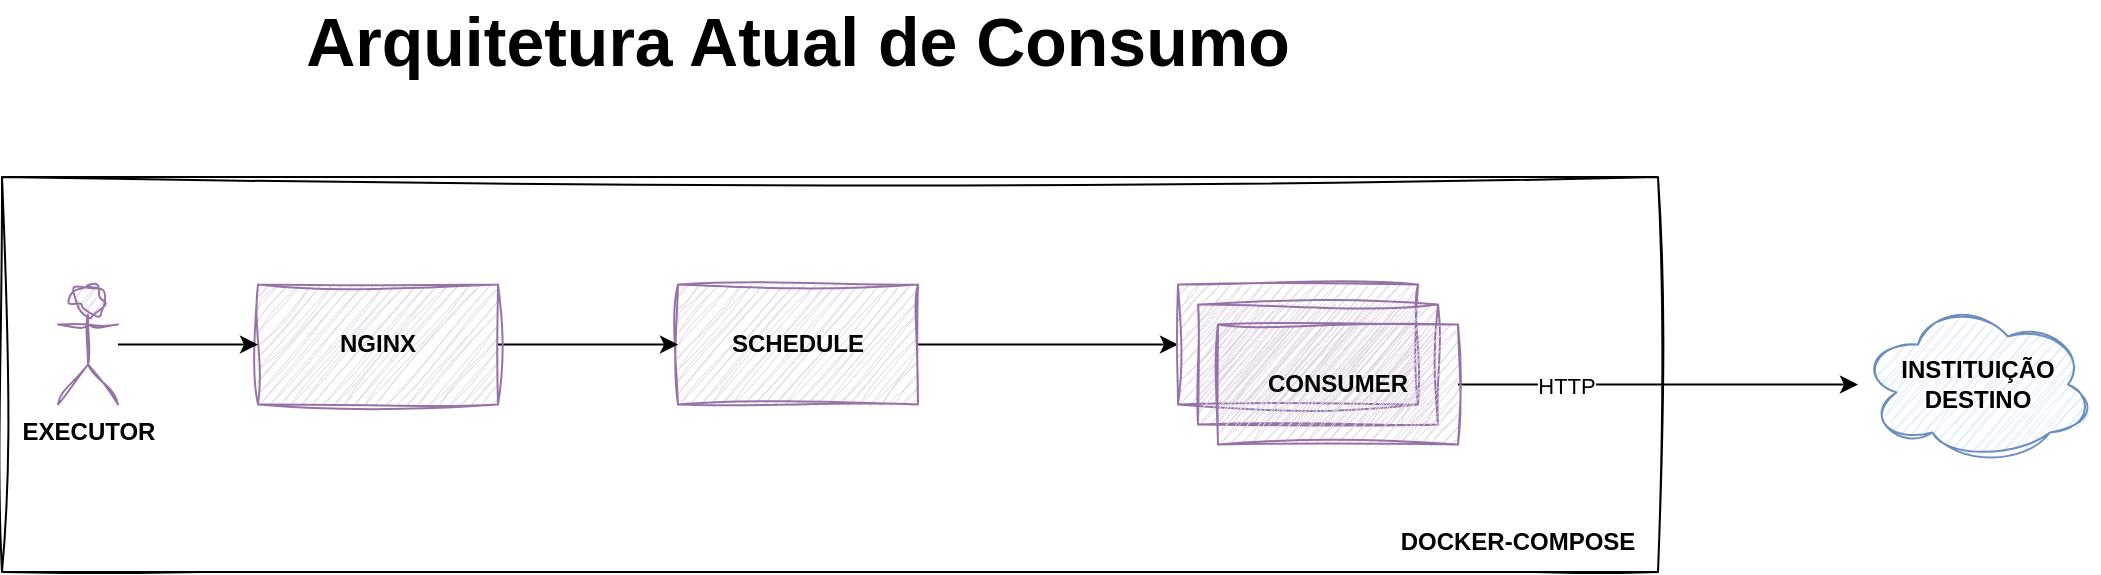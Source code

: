 <mxfile version="24.5.2" type="device" pages="2">
  <diagram name="Current Solution Diagram" id="SmVAS8wxk-e0O6hkKdh2">
    <mxGraphModel dx="2311" dy="893" grid="1" gridSize="10" guides="1" tooltips="1" connect="1" arrows="1" fold="1" page="1" pageScale="1" pageWidth="827" pageHeight="1169" math="0" shadow="0">
      <root>
        <mxCell id="1Sn5qjvIyfmqmLj29Nq7-0" />
        <mxCell id="1Sn5qjvIyfmqmLj29Nq7-1" parent="1Sn5qjvIyfmqmLj29Nq7-0" />
        <mxCell id="1Sn5qjvIyfmqmLj29Nq7-4" value="" style="rounded=0;whiteSpace=wrap;html=1;sketch=1;curveFitting=1;jiggle=2;" vertex="1" parent="1Sn5qjvIyfmqmLj29Nq7-1">
          <mxGeometry x="42" y="122.5" width="828" height="197.5" as="geometry" />
        </mxCell>
        <mxCell id="6TBxEZa9XlSw697S03nP-1" style="edgeStyle=orthogonalEdgeStyle;rounded=0;orthogonalLoop=1;jettySize=auto;html=1;entryX=0;entryY=0.5;entryDx=0;entryDy=0;" edge="1" parent="1Sn5qjvIyfmqmLj29Nq7-1" source="1Sn5qjvIyfmqmLj29Nq7-6" target="1Sn5qjvIyfmqmLj29Nq7-8">
          <mxGeometry relative="1" as="geometry" />
        </mxCell>
        <mxCell id="1Sn5qjvIyfmqmLj29Nq7-6" value="SCHEDULE" style="rounded=0;whiteSpace=wrap;html=1;sketch=1;curveFitting=1;jiggle=2;fillColor=#e1d5e7;strokeColor=#9673a6;fontStyle=1" vertex="1" parent="1Sn5qjvIyfmqmLj29Nq7-1">
          <mxGeometry x="380" y="176.25" width="120" height="60" as="geometry" />
        </mxCell>
        <mxCell id="1Sn5qjvIyfmqmLj29Nq7-8" value="" style="rounded=0;whiteSpace=wrap;html=1;sketch=1;curveFitting=1;jiggle=2;fillColor=#e1d5e7;strokeColor=#9673a6;" vertex="1" parent="1Sn5qjvIyfmqmLj29Nq7-1">
          <mxGeometry x="630" y="176.25" width="120" height="60" as="geometry" />
        </mxCell>
        <mxCell id="1Sn5qjvIyfmqmLj29Nq7-9" value="" style="rounded=0;whiteSpace=wrap;html=1;sketch=1;curveFitting=1;jiggle=2;fillColor=#e1d5e7;strokeColor=#9673a6;" vertex="1" parent="1Sn5qjvIyfmqmLj29Nq7-1">
          <mxGeometry x="640" y="186.25" width="120" height="60" as="geometry" />
        </mxCell>
        <mxCell id="1Sn5qjvIyfmqmLj29Nq7-11" style="edgeStyle=orthogonalEdgeStyle;rounded=0;orthogonalLoop=1;jettySize=auto;html=1;exitX=1;exitY=0.5;exitDx=0;exitDy=0;" edge="1" parent="1Sn5qjvIyfmqmLj29Nq7-1" source="1Sn5qjvIyfmqmLj29Nq7-13" target="1Sn5qjvIyfmqmLj29Nq7-16">
          <mxGeometry relative="1" as="geometry" />
        </mxCell>
        <mxCell id="1Sn5qjvIyfmqmLj29Nq7-12" value="HTTP" style="edgeLabel;html=1;align=center;verticalAlign=middle;resizable=0;points=[];" vertex="1" connectable="0" parent="1Sn5qjvIyfmqmLj29Nq7-11">
          <mxGeometry x="-0.324" y="-1" relative="1" as="geometry">
            <mxPoint x="-14" y="-1" as="offset" />
          </mxGeometry>
        </mxCell>
        <mxCell id="1Sn5qjvIyfmqmLj29Nq7-13" value="CONSUMER" style="rounded=0;whiteSpace=wrap;html=1;sketch=1;curveFitting=1;jiggle=2;fillColor=#e1d5e7;strokeColor=#9673a6;fontStyle=1" vertex="1" parent="1Sn5qjvIyfmqmLj29Nq7-1">
          <mxGeometry x="650" y="196.25" width="120" height="60" as="geometry" />
        </mxCell>
        <mxCell id="1Sn5qjvIyfmqmLj29Nq7-16" value="INSTITUIÇÃO&lt;div&gt;DESTINO&lt;/div&gt;" style="ellipse;shape=cloud;whiteSpace=wrap;html=1;sketch=1;curveFitting=1;jiggle=2;fillColor=#dae8fc;strokeColor=#6c8ebf;fontStyle=1" vertex="1" parent="1Sn5qjvIyfmqmLj29Nq7-1">
          <mxGeometry x="970" y="186.25" width="120" height="80" as="geometry" />
        </mxCell>
        <mxCell id="1Sn5qjvIyfmqmLj29Nq7-17" value="&lt;b&gt;&lt;font style=&quot;font-size: 34px;&quot;&gt;Arquitetura Atual de Consumo&lt;/font&gt;&lt;/b&gt;" style="text;html=1;strokeColor=none;fillColor=none;align=center;verticalAlign=middle;whiteSpace=wrap;rounded=0;" vertex="1" parent="1Sn5qjvIyfmqmLj29Nq7-1">
          <mxGeometry x="82.25" y="40" width="715.5" height="30" as="geometry" />
        </mxCell>
        <mxCell id="1Sn5qjvIyfmqmLj29Nq7-18" value="DOCKER-COMPOSE" style="text;html=1;strokeColor=none;fillColor=none;align=center;verticalAlign=middle;whiteSpace=wrap;rounded=0;fontStyle=1" vertex="1" parent="1Sn5qjvIyfmqmLj29Nq7-1">
          <mxGeometry x="730" y="290" width="140" height="30" as="geometry" />
        </mxCell>
        <mxCell id="1Sn5qjvIyfmqmLj29Nq7-25" style="edgeStyle=orthogonalEdgeStyle;rounded=0;orthogonalLoop=1;jettySize=auto;html=1;entryX=0;entryY=0.5;entryDx=0;entryDy=0;" edge="1" parent="1Sn5qjvIyfmqmLj29Nq7-1" source="1Sn5qjvIyfmqmLj29Nq7-26" target="1Sn5qjvIyfmqmLj29Nq7-6">
          <mxGeometry relative="1" as="geometry" />
        </mxCell>
        <mxCell id="1Sn5qjvIyfmqmLj29Nq7-26" value="NGINX" style="rounded=0;whiteSpace=wrap;html=1;sketch=1;curveFitting=1;jiggle=2;fillColor=#e1d5e7;strokeColor=#9673a6;fontStyle=1" vertex="1" parent="1Sn5qjvIyfmqmLj29Nq7-1">
          <mxGeometry x="170" y="176.25" width="120" height="60" as="geometry" />
        </mxCell>
        <mxCell id="1Sn5qjvIyfmqmLj29Nq7-33" style="edgeStyle=orthogonalEdgeStyle;rounded=0;orthogonalLoop=1;jettySize=auto;html=1;entryX=0;entryY=0.5;entryDx=0;entryDy=0;" edge="1" parent="1Sn5qjvIyfmqmLj29Nq7-1" source="1Sn5qjvIyfmqmLj29Nq7-34" target="1Sn5qjvIyfmqmLj29Nq7-26">
          <mxGeometry relative="1" as="geometry" />
        </mxCell>
        <mxCell id="1Sn5qjvIyfmqmLj29Nq7-34" value="&lt;b&gt;EXECUTOR&lt;/b&gt;" style="shape=umlActor;verticalLabelPosition=bottom;verticalAlign=top;html=1;outlineConnect=0;fillColor=#e1d5e7;strokeColor=#9673a6;sketch=1;curveFitting=1;jiggle=2;" vertex="1" parent="1Sn5qjvIyfmqmLj29Nq7-1">
          <mxGeometry x="70" y="176.25" width="30" height="60" as="geometry" />
        </mxCell>
      </root>
    </mxGraphModel>
  </diagram>
  <diagram name="Experimental Solution Diagram" id="08gtH_MeU3hzU8RNGy5A">
    <mxGraphModel dx="2311" dy="893" grid="1" gridSize="10" guides="1" tooltips="1" connect="1" arrows="1" fold="1" page="1" pageScale="1" pageWidth="827" pageHeight="1169" math="0" shadow="0">
      <root>
        <mxCell id="1T9NpHHnENRjL3NU3mAY-0" />
        <mxCell id="1T9NpHHnENRjL3NU3mAY-1" parent="1T9NpHHnENRjL3NU3mAY-0" />
        <mxCell id="3jsIKIYwhPl8_fi7x_D_-9" value="" style="rounded=0;whiteSpace=wrap;html=1;sketch=1;curveFitting=1;jiggle=2;" vertex="1" parent="1T9NpHHnENRjL3NU3mAY-1">
          <mxGeometry x="42" y="620" width="1080" height="140" as="geometry" />
        </mxCell>
        <mxCell id="3jsIKIYwhPl8_fi7x_D_-10" style="edgeStyle=orthogonalEdgeStyle;rounded=0;orthogonalLoop=1;jettySize=auto;html=1;exitX=0.5;exitY=1;exitDx=0;exitDy=0;entryX=0.5;entryY=0;entryDx=0;entryDy=0;" edge="1" parent="1T9NpHHnENRjL3NU3mAY-1" source="1T9NpHHnENRjL3NU3mAY-2" target="3jsIKIYwhPl8_fi7x_D_-9">
          <mxGeometry relative="1" as="geometry" />
        </mxCell>
        <mxCell id="1T9NpHHnENRjL3NU3mAY-2" value="" style="rounded=0;whiteSpace=wrap;html=1;sketch=1;curveFitting=1;jiggle=2;" vertex="1" parent="1T9NpHHnENRjL3NU3mAY-1">
          <mxGeometry x="40" y="110" width="1080" height="480" as="geometry" />
        </mxCell>
        <mxCell id="1T9NpHHnENRjL3NU3mAY-3" value="Pub" style="edgeStyle=orthogonalEdgeStyle;rounded=0;orthogonalLoop=1;jettySize=auto;html=1;" edge="1" parent="1T9NpHHnENRjL3NU3mAY-1" source="1T9NpHHnENRjL3NU3mAY-4" target="1T9NpHHnENRjL3NU3mAY-19">
          <mxGeometry relative="1" as="geometry" />
        </mxCell>
        <mxCell id="1T9NpHHnENRjL3NU3mAY-4" value="SCHEDULE" style="rounded=0;whiteSpace=wrap;html=1;sketch=1;curveFitting=1;jiggle=2;fillColor=#e1d5e7;strokeColor=#9673a6;fontStyle=1" vertex="1" parent="1T9NpHHnENRjL3NU3mAY-1">
          <mxGeometry x="380" y="152.5" width="120" height="60" as="geometry" />
        </mxCell>
        <mxCell id="1T9NpHHnENRjL3NU3mAY-5" value="Sub" style="edgeStyle=orthogonalEdgeStyle;rounded=0;orthogonalLoop=1;jettySize=auto;html=1;exitX=0;exitY=0.5;exitDx=0;exitDy=0;" edge="1" parent="1T9NpHHnENRjL3NU3mAY-1" source="1T9NpHHnENRjL3NU3mAY-6" target="1T9NpHHnENRjL3NU3mAY-19">
          <mxGeometry relative="1" as="geometry" />
        </mxCell>
        <mxCell id="1T9NpHHnENRjL3NU3mAY-6" value="" style="rounded=0;whiteSpace=wrap;html=1;sketch=1;curveFitting=1;jiggle=2;fillColor=#e1d5e7;strokeColor=#9673a6;" vertex="1" parent="1T9NpHHnENRjL3NU3mAY-1">
          <mxGeometry x="876" y="152.5" width="120" height="60" as="geometry" />
        </mxCell>
        <mxCell id="1T9NpHHnENRjL3NU3mAY-7" value="" style="rounded=0;whiteSpace=wrap;html=1;sketch=1;curveFitting=1;jiggle=2;fillColor=#e1d5e7;strokeColor=#9673a6;" vertex="1" parent="1T9NpHHnENRjL3NU3mAY-1">
          <mxGeometry x="886" y="162.5" width="120" height="60" as="geometry" />
        </mxCell>
        <mxCell id="1T9NpHHnENRjL3NU3mAY-8" value="Pub" style="edgeStyle=orthogonalEdgeStyle;rounded=0;orthogonalLoop=1;jettySize=auto;html=1;" edge="1" parent="1T9NpHHnENRjL3NU3mAY-1" source="1T9NpHHnENRjL3NU3mAY-11" target="1T9NpHHnENRjL3NU3mAY-20">
          <mxGeometry relative="1" as="geometry" />
        </mxCell>
        <mxCell id="1T9NpHHnENRjL3NU3mAY-9" style="edgeStyle=orthogonalEdgeStyle;rounded=0;orthogonalLoop=1;jettySize=auto;html=1;exitX=1;exitY=0.5;exitDx=0;exitDy=0;" edge="1" parent="1T9NpHHnENRjL3NU3mAY-1" source="1T9NpHHnENRjL3NU3mAY-11" target="1T9NpHHnENRjL3NU3mAY-14">
          <mxGeometry relative="1" as="geometry" />
        </mxCell>
        <mxCell id="1T9NpHHnENRjL3NU3mAY-10" value="HTTP" style="edgeLabel;html=1;align=center;verticalAlign=middle;resizable=0;points=[];" vertex="1" connectable="0" parent="1T9NpHHnENRjL3NU3mAY-9">
          <mxGeometry x="-0.324" y="-1" relative="1" as="geometry">
            <mxPoint x="-14" y="-1" as="offset" />
          </mxGeometry>
        </mxCell>
        <mxCell id="1T9NpHHnENRjL3NU3mAY-11" value="CONSUMER" style="rounded=0;whiteSpace=wrap;html=1;sketch=1;curveFitting=1;jiggle=2;fillColor=#e1d5e7;strokeColor=#9673a6;fontStyle=1" vertex="1" parent="1T9NpHHnENRjL3NU3mAY-1">
          <mxGeometry x="896" y="172.5" width="120" height="60" as="geometry" />
        </mxCell>
        <mxCell id="1T9NpHHnENRjL3NU3mAY-12" value="Sub" style="edgeStyle=orthogonalEdgeStyle;rounded=0;orthogonalLoop=1;jettySize=auto;html=1;entryX=1;entryY=0.5;entryDx=0;entryDy=0;entryPerimeter=0;" edge="1" parent="1T9NpHHnENRjL3NU3mAY-1" source="1T9NpHHnENRjL3NU3mAY-13" target="1T9NpHHnENRjL3NU3mAY-20">
          <mxGeometry relative="1" as="geometry" />
        </mxCell>
        <mxCell id="1T9NpHHnENRjL3NU3mAY-13" value="" style="rounded=0;whiteSpace=wrap;html=1;sketch=1;curveFitting=1;jiggle=2;fillColor=#e1d5e7;strokeColor=#9673a6;fontStyle=1" vertex="1" parent="1T9NpHHnENRjL3NU3mAY-1">
          <mxGeometry x="896" y="470" width="120" height="60" as="geometry" />
        </mxCell>
        <mxCell id="1T9NpHHnENRjL3NU3mAY-14" value="INSTITUIÇÃO&lt;div&gt;DESTINO&lt;/div&gt;" style="ellipse;shape=cloud;whiteSpace=wrap;html=1;sketch=1;curveFitting=1;jiggle=2;fillColor=#dae8fc;strokeColor=#6c8ebf;fontStyle=1" vertex="1" parent="1T9NpHHnENRjL3NU3mAY-1">
          <mxGeometry x="1216" y="162.5" width="120" height="80" as="geometry" />
        </mxCell>
        <mxCell id="1T9NpHHnENRjL3NU3mAY-15" value="&lt;b&gt;&lt;font style=&quot;font-size: 34px;&quot;&gt;Arquitetura Proposta de Consumo&lt;/font&gt;&lt;/b&gt;" style="text;html=1;strokeColor=none;fillColor=none;align=center;verticalAlign=middle;whiteSpace=wrap;rounded=0;" vertex="1" parent="1T9NpHHnENRjL3NU3mAY-1">
          <mxGeometry x="222.25" y="40" width="715.5" height="30" as="geometry" />
        </mxCell>
        <mxCell id="1T9NpHHnENRjL3NU3mAY-16" value="DOCKER-COMPOSE" style="text;html=1;strokeColor=none;fillColor=none;align=center;verticalAlign=middle;whiteSpace=wrap;rounded=0;fontStyle=1" vertex="1" parent="1T9NpHHnENRjL3NU3mAY-1">
          <mxGeometry x="492" y="554" width="180" height="30" as="geometry" />
        </mxCell>
        <mxCell id="1T9NpHHnENRjL3NU3mAY-17" value="" style="rounded=0;whiteSpace=wrap;html=1;sketch=1;curveFitting=1;jiggle=2;fillColor=#e1d5e7;strokeColor=#9673a6;fontStyle=1" vertex="1" parent="1T9NpHHnENRjL3NU3mAY-1">
          <mxGeometry x="906" y="480" width="120" height="60" as="geometry" />
        </mxCell>
        <mxCell id="1T9NpHHnENRjL3NU3mAY-18" value="PROCESSOR" style="rounded=0;whiteSpace=wrap;html=1;sketch=1;curveFitting=1;jiggle=2;fillColor=#e1d5e7;strokeColor=#9673a6;fontStyle=1" vertex="1" parent="1T9NpHHnENRjL3NU3mAY-1">
          <mxGeometry x="916" y="490" width="120" height="60" as="geometry" />
        </mxCell>
        <mxCell id="1T9NpHHnENRjL3NU3mAY-19" value="JMS OR KAFKA&lt;br style=&quot;border-color: var(--border-color);&quot;&gt;REQUEST-QUEUE" style="shape=cylinder3;whiteSpace=wrap;html=1;boundedLbl=1;backgroundOutline=1;size=15;fillColor=#e1d5e7;strokeColor=#9673a6;sketch=1;curveFitting=1;jiggle=2;fontStyle=1;rotation=90;horizontal=0;" vertex="1" parent="1T9NpHHnENRjL3NU3mAY-1">
          <mxGeometry x="660" y="110" width="60" height="145" as="geometry" />
        </mxCell>
        <mxCell id="1T9NpHHnENRjL3NU3mAY-20" value="JMS OR KAFKA&lt;br&gt;PROCESSOR-QUEUE" style="shape=cylinder3;whiteSpace=wrap;html=1;boundedLbl=1;backgroundOutline=1;size=15;fillColor=#e1d5e7;strokeColor=#9673a6;sketch=1;curveFitting=1;jiggle=2;fontStyle=1;rotation=90;horizontal=0;" vertex="1" parent="1T9NpHHnENRjL3NU3mAY-1">
          <mxGeometry x="926" y="265" width="60" height="165" as="geometry" />
        </mxCell>
        <mxCell id="1T9NpHHnENRjL3NU3mAY-21" value="&lt;div style=&quot;&quot;&gt;&lt;b style=&quot;background-color: initial;&quot;&gt;Serializer / Deserializer&lt;/b&gt;&lt;br&gt;&lt;/div&gt;&lt;br&gt;JSON&lt;br&gt;Protobuff&lt;br&gt;Protostuff&lt;br&gt;Kryo&lt;br&gt;Msgpack" style="text;html=1;strokeColor=none;fillColor=none;align=left;verticalAlign=middle;whiteSpace=wrap;rounded=0;" vertex="1" parent="1T9NpHHnENRjL3NU3mAY-1">
          <mxGeometry x="200" y="430" width="80" height="140" as="geometry" />
        </mxCell>
        <mxCell id="3jsIKIYwhPl8_fi7x_D_-0" value="&lt;div style=&quot;&quot;&gt;&lt;b style=&quot;background-color: initial;&quot;&gt;Message&lt;/b&gt;&lt;br&gt;&lt;/div&gt;&lt;br&gt;JMS&lt;br&gt;Kafka" style="text;html=1;strokeColor=none;fillColor=none;align=left;verticalAlign=middle;whiteSpace=wrap;rounded=0;" vertex="1" parent="1T9NpHHnENRjL3NU3mAY-1">
          <mxGeometry x="80" y="430" width="80" height="80" as="geometry" />
        </mxCell>
        <mxCell id="3jsIKIYwhPl8_fi7x_D_-3" style="edgeStyle=orthogonalEdgeStyle;rounded=0;orthogonalLoop=1;jettySize=auto;html=1;entryX=0;entryY=0.5;entryDx=0;entryDy=0;" edge="1" parent="1T9NpHHnENRjL3NU3mAY-1" source="3jsIKIYwhPl8_fi7x_D_-2" target="1T9NpHHnENRjL3NU3mAY-4">
          <mxGeometry relative="1" as="geometry" />
        </mxCell>
        <mxCell id="3jsIKIYwhPl8_fi7x_D_-2" value="NGINX" style="rounded=0;whiteSpace=wrap;html=1;sketch=1;curveFitting=1;jiggle=2;fillColor=#e1d5e7;strokeColor=#9673a6;fontStyle=1" vertex="1" parent="1T9NpHHnENRjL3NU3mAY-1">
          <mxGeometry x="170" y="152.5" width="120" height="60" as="geometry" />
        </mxCell>
        <mxCell id="3jsIKIYwhPl8_fi7x_D_-4" value="JAEGER" style="rounded=0;whiteSpace=wrap;html=1;sketch=1;curveFitting=1;jiggle=2;fillColor=#dae8fc;strokeColor=#6c8ebf;fontStyle=1" vertex="1" parent="1T9NpHHnENRjL3NU3mAY-1">
          <mxGeometry x="202" y="650" width="120" height="60" as="geometry" />
        </mxCell>
        <mxCell id="3jsIKIYwhPl8_fi7x_D_-5" value="OTEL COLLECTOR" style="rounded=0;whiteSpace=wrap;html=1;sketch=1;curveFitting=1;jiggle=2;fillColor=#dae8fc;strokeColor=#6c8ebf;fontStyle=1" vertex="1" parent="1T9NpHHnENRjL3NU3mAY-1">
          <mxGeometry x="362" y="650" width="120" height="60" as="geometry" />
        </mxCell>
        <mxCell id="3jsIKIYwhPl8_fi7x_D_-6" value="PROMETHEUS" style="rounded=0;whiteSpace=wrap;html=1;sketch=1;curveFitting=1;jiggle=2;fillColor=#dae8fc;strokeColor=#6c8ebf;fontStyle=1" vertex="1" parent="1T9NpHHnENRjL3NU3mAY-1">
          <mxGeometry x="522" y="650" width="120" height="60" as="geometry" />
        </mxCell>
        <mxCell id="3jsIKIYwhPl8_fi7x_D_-7" value="&lt;div&gt;ELASTICSEARCH&lt;/div&gt;" style="rounded=0;whiteSpace=wrap;html=1;sketch=1;curveFitting=1;jiggle=2;fillColor=#dae8fc;strokeColor=#6c8ebf;fontStyle=1" vertex="1" parent="1T9NpHHnENRjL3NU3mAY-1">
          <mxGeometry x="682" y="650" width="120" height="60" as="geometry" />
        </mxCell>
        <mxCell id="3jsIKIYwhPl8_fi7x_D_-8" value="GRAFANA" style="rounded=0;whiteSpace=wrap;html=1;sketch=1;curveFitting=1;jiggle=2;fillColor=#dae8fc;strokeColor=#6c8ebf;fontStyle=1" vertex="1" parent="1T9NpHHnENRjL3NU3mAY-1">
          <mxGeometry x="838" y="650" width="120" height="60" as="geometry" />
        </mxCell>
        <mxCell id="3jsIKIYwhPl8_fi7x_D_-11" value="COMPONENTES OBSERVABILIDADE" style="text;html=1;strokeColor=none;fillColor=none;align=center;verticalAlign=middle;whiteSpace=wrap;rounded=0;fontStyle=1" vertex="1" parent="1T9NpHHnENRjL3NU3mAY-1">
          <mxGeometry x="451" y="720" width="258" height="30" as="geometry" />
        </mxCell>
        <mxCell id="3jsIKIYwhPl8_fi7x_D_-13" style="edgeStyle=orthogonalEdgeStyle;rounded=0;orthogonalLoop=1;jettySize=auto;html=1;entryX=0;entryY=0.5;entryDx=0;entryDy=0;" edge="1" parent="1T9NpHHnENRjL3NU3mAY-1" source="3jsIKIYwhPl8_fi7x_D_-12" target="3jsIKIYwhPl8_fi7x_D_-2">
          <mxGeometry relative="1" as="geometry" />
        </mxCell>
        <mxCell id="3jsIKIYwhPl8_fi7x_D_-12" value="&lt;b&gt;EXECUTOR&lt;/b&gt;" style="shape=umlActor;verticalLabelPosition=bottom;verticalAlign=top;html=1;outlineConnect=0;fillColor=#e1d5e7;strokeColor=#9673a6;sketch=1;curveFitting=1;jiggle=2;" vertex="1" parent="1T9NpHHnENRjL3NU3mAY-1">
          <mxGeometry x="70" y="152.5" width="30" height="60" as="geometry" />
        </mxCell>
      </root>
    </mxGraphModel>
  </diagram>
</mxfile>
